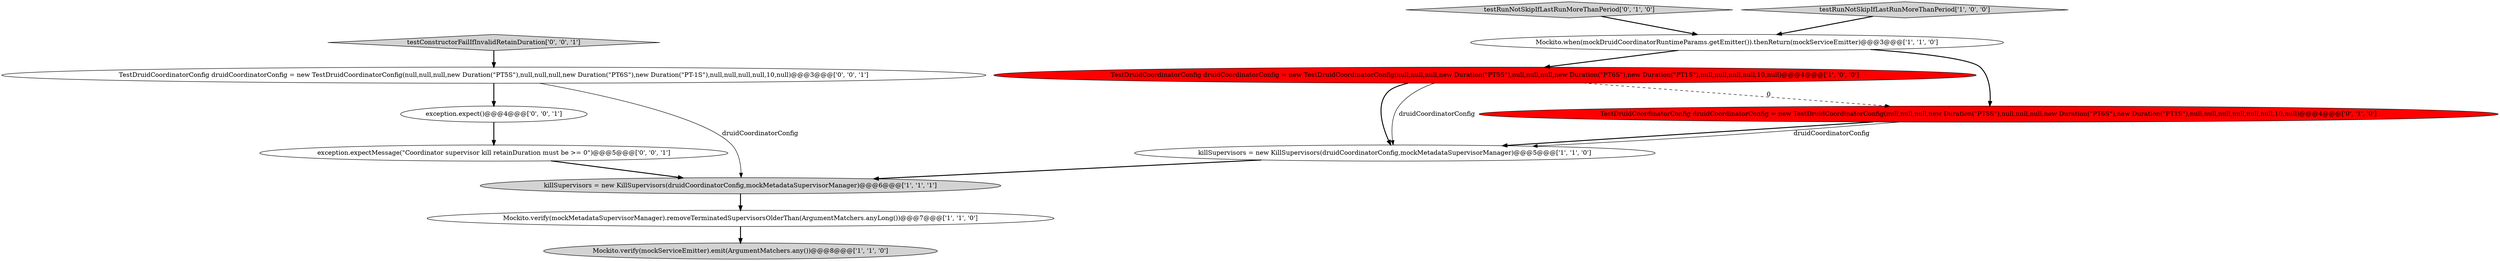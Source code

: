 digraph {
12 [style = filled, label = "testConstructorFailIfInvalidRetainDuration['0', '0', '1']", fillcolor = lightgray, shape = diamond image = "AAA0AAABBB3BBB"];
10 [style = filled, label = "exception.expectMessage(\"Coordinator supervisor kill retainDuration must be >= 0\")@@@5@@@['0', '0', '1']", fillcolor = white, shape = ellipse image = "AAA0AAABBB3BBB"];
3 [style = filled, label = "TestDruidCoordinatorConfig druidCoordinatorConfig = new TestDruidCoordinatorConfig(null,null,null,new Duration(\"PT5S\"),null,null,null,new Duration(\"PT6S\"),new Duration(\"PT1S\"),null,null,null,null,10,null)@@@4@@@['1', '0', '0']", fillcolor = red, shape = ellipse image = "AAA1AAABBB1BBB"];
0 [style = filled, label = "Mockito.when(mockDruidCoordinatorRuntimeParams.getEmitter()).thenReturn(mockServiceEmitter)@@@3@@@['1', '1', '0']", fillcolor = white, shape = ellipse image = "AAA0AAABBB1BBB"];
6 [style = filled, label = "Mockito.verify(mockServiceEmitter).emit(ArgumentMatchers.any())@@@8@@@['1', '1', '0']", fillcolor = lightgray, shape = ellipse image = "AAA0AAABBB1BBB"];
11 [style = filled, label = "exception.expect()@@@4@@@['0', '0', '1']", fillcolor = white, shape = ellipse image = "AAA0AAABBB3BBB"];
1 [style = filled, label = "killSupervisors = new KillSupervisors(druidCoordinatorConfig,mockMetadataSupervisorManager)@@@5@@@['1', '1', '0']", fillcolor = white, shape = ellipse image = "AAA0AAABBB1BBB"];
8 [style = filled, label = "testRunNotSkipIfLastRunMoreThanPeriod['0', '1', '0']", fillcolor = lightgray, shape = diamond image = "AAA0AAABBB2BBB"];
9 [style = filled, label = "TestDruidCoordinatorConfig druidCoordinatorConfig = new TestDruidCoordinatorConfig(null,null,null,new Duration(\"PT5S\"),null,null,null,new Duration(\"PT6S\"),new Duration(\"PT-1S\"),null,null,null,null,10,null)@@@3@@@['0', '0', '1']", fillcolor = white, shape = ellipse image = "AAA0AAABBB3BBB"];
5 [style = filled, label = "testRunNotSkipIfLastRunMoreThanPeriod['1', '0', '0']", fillcolor = lightgray, shape = diamond image = "AAA0AAABBB1BBB"];
2 [style = filled, label = "Mockito.verify(mockMetadataSupervisorManager).removeTerminatedSupervisorsOlderThan(ArgumentMatchers.anyLong())@@@7@@@['1', '1', '0']", fillcolor = white, shape = ellipse image = "AAA0AAABBB1BBB"];
7 [style = filled, label = "TestDruidCoordinatorConfig druidCoordinatorConfig = new TestDruidCoordinatorConfig(null,null,null,new Duration(\"PT5S\"),null,null,null,new Duration(\"PT6S\"),new Duration(\"PT1S\"),null,null,null,null,null,null,10,null)@@@4@@@['0', '1', '0']", fillcolor = red, shape = ellipse image = "AAA1AAABBB2BBB"];
4 [style = filled, label = "killSupervisors = new KillSupervisors(druidCoordinatorConfig,mockMetadataSupervisorManager)@@@6@@@['1', '1', '1']", fillcolor = lightgray, shape = ellipse image = "AAA0AAABBB1BBB"];
8->0 [style = bold, label=""];
0->3 [style = bold, label=""];
1->4 [style = bold, label=""];
7->1 [style = bold, label=""];
4->2 [style = bold, label=""];
9->11 [style = bold, label=""];
3->1 [style = bold, label=""];
5->0 [style = bold, label=""];
12->9 [style = bold, label=""];
9->4 [style = solid, label="druidCoordinatorConfig"];
11->10 [style = bold, label=""];
3->7 [style = dashed, label="0"];
2->6 [style = bold, label=""];
3->1 [style = solid, label="druidCoordinatorConfig"];
7->1 [style = solid, label="druidCoordinatorConfig"];
0->7 [style = bold, label=""];
10->4 [style = bold, label=""];
}
